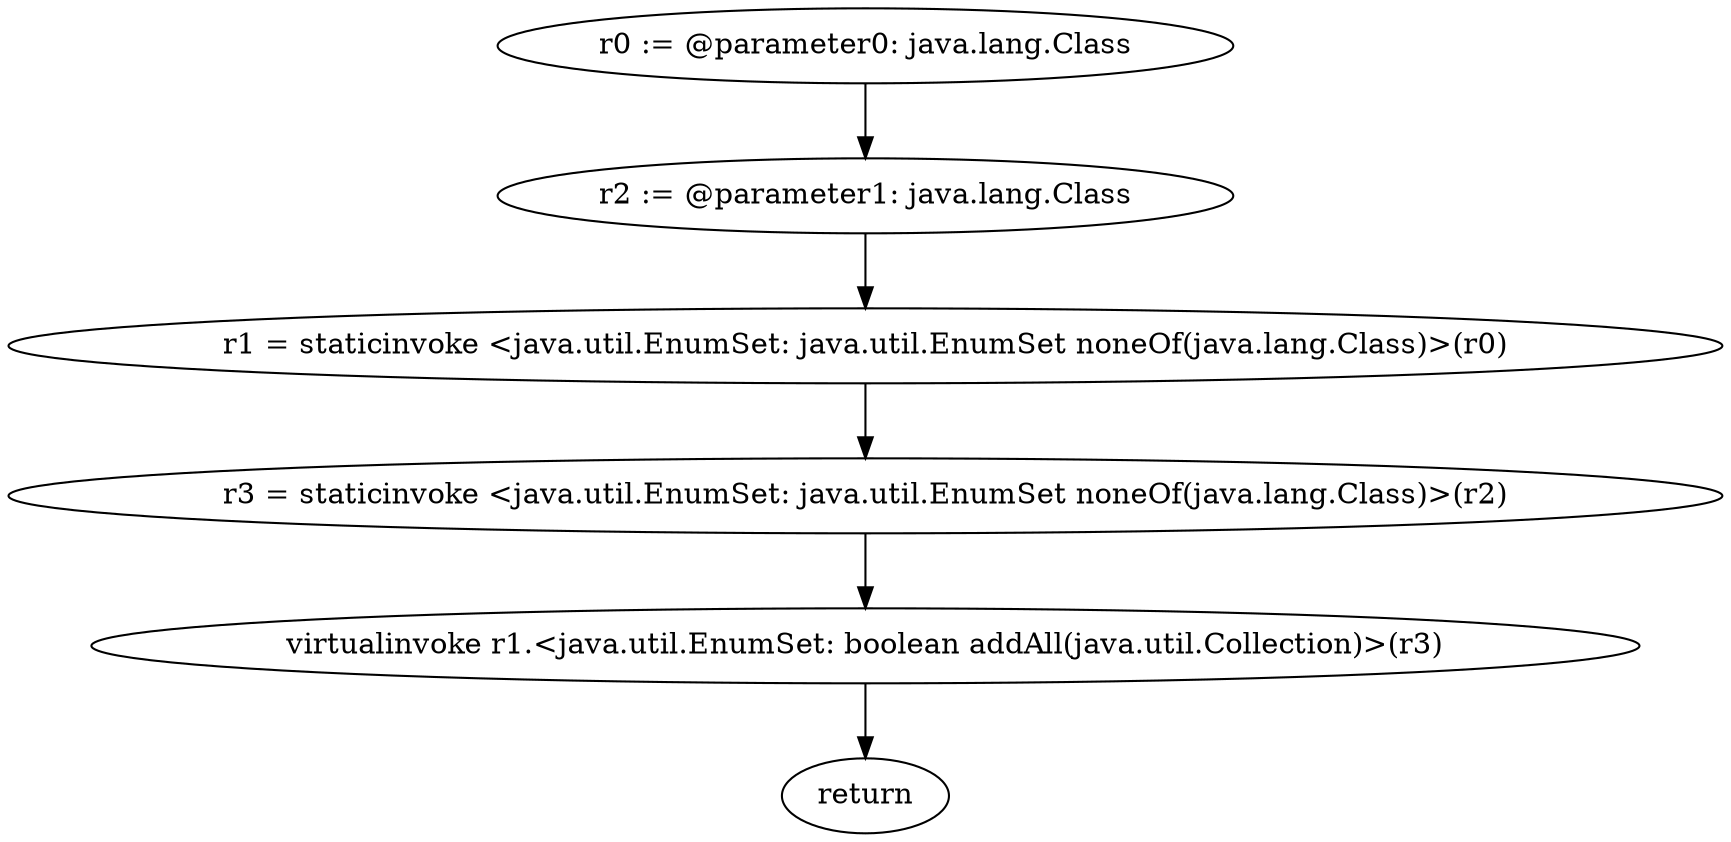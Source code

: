 digraph "unitGraph" {
    "r0 := @parameter0: java.lang.Class"
    "r2 := @parameter1: java.lang.Class"
    "r1 = staticinvoke <java.util.EnumSet: java.util.EnumSet noneOf(java.lang.Class)>(r0)"
    "r3 = staticinvoke <java.util.EnumSet: java.util.EnumSet noneOf(java.lang.Class)>(r2)"
    "virtualinvoke r1.<java.util.EnumSet: boolean addAll(java.util.Collection)>(r3)"
    "return"
    "r0 := @parameter0: java.lang.Class"->"r2 := @parameter1: java.lang.Class";
    "r2 := @parameter1: java.lang.Class"->"r1 = staticinvoke <java.util.EnumSet: java.util.EnumSet noneOf(java.lang.Class)>(r0)";
    "r1 = staticinvoke <java.util.EnumSet: java.util.EnumSet noneOf(java.lang.Class)>(r0)"->"r3 = staticinvoke <java.util.EnumSet: java.util.EnumSet noneOf(java.lang.Class)>(r2)";
    "r3 = staticinvoke <java.util.EnumSet: java.util.EnumSet noneOf(java.lang.Class)>(r2)"->"virtualinvoke r1.<java.util.EnumSet: boolean addAll(java.util.Collection)>(r3)";
    "virtualinvoke r1.<java.util.EnumSet: boolean addAll(java.util.Collection)>(r3)"->"return";
}
